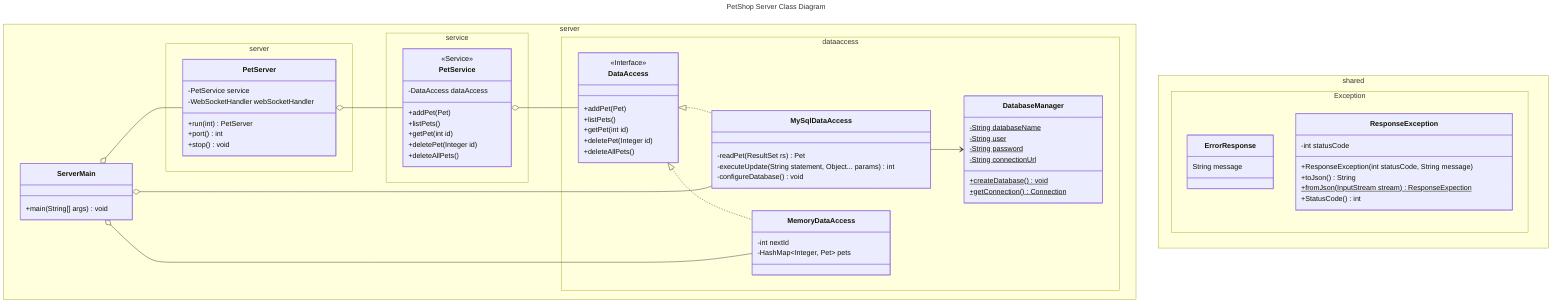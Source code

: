 ---
title: PetShop Server Class Diagram
---

%% Mermaid is a markdown language that renders charts based on simple syntax.
%% Read the documentation for class diagrams: https://mermaid.js.org/syntax/classDiagram.html
%% Consider pasting/opening this file in the Mermaid Live editor, https://mermaid.live/,
%% To see the rendered result (GitHub.com also renders the diagram online).

%% WHEN THIS CHANGES Please update the following other resources as well:
%% - class-diagram-sample.png (presents a visual overview to the students)
%% - class-diagram-complete.png (may be used as a fallback if the diagrams don't render)
%% - class-diagram-link (DOES NOT NEED TO BE UPDATED; points to the branch which updates)

classDiagram
direction TB

namespace server {
    class ServerMain {
        +main(String[] args) void
    }
}

namespace server.server {
    class PetServer {
        -PetService service
        -WebSocketHandler webSocketHandler
        +run(int) PetServer
        +port() int
        +stop() void
    }
}

namespace server.service {
    class PetService {
        <<Service>>
        -DataAccess dataAccess
        +addPet(Pet)
        +listPets()
        +getPet(int id)
        +deletePet(Integer id)
        +deleteAllPets()
    }
}

namespace server.dataaccess {
    class DataAccess {
        <<Interface>>
        +addPet(Pet)
        +listPets()
        +getPet(int id)
        +deletePet(Integer id)
        +deleteAllPets()
    }

    class MemoryDataAccess {
        -int nextId
        -HashMap~Integer, Pet~ pets
    }

    class MySqlDataAccess {
        -readPet(ResultSet rs) Pet
        -executeUpdate(String statement, Object... params) int
        -configureDatabase() void
    }

    class DatabaseManager {
        -String databaseName$
        -String user$
        -String password$
        -String connectionUrl$
        +createDatabase() void $
        +getConnection() Connection $
    }
}

namespace shared.Exception {
    class ErrorResponse {
        String message
    }

    class ResponseException {
        -int statusCode
        +ResponseException(int statusCode, String message)
        +toJson() String
        +fromJson(InputStream stream) ResponseExpection $
        +StatusCode() int
    }
}

DataAccess <|.. MySqlDataAccess
DataAccess <|.. MemoryDataAccess
MySqlDataAccess --> DatabaseManager
PetService o-- DataAccess
PetServer o-- PetService
ServerMain o-- PetServer
ServerMain o-- MemoryDataAccess
ServerMain o-- MySqlDataAccess